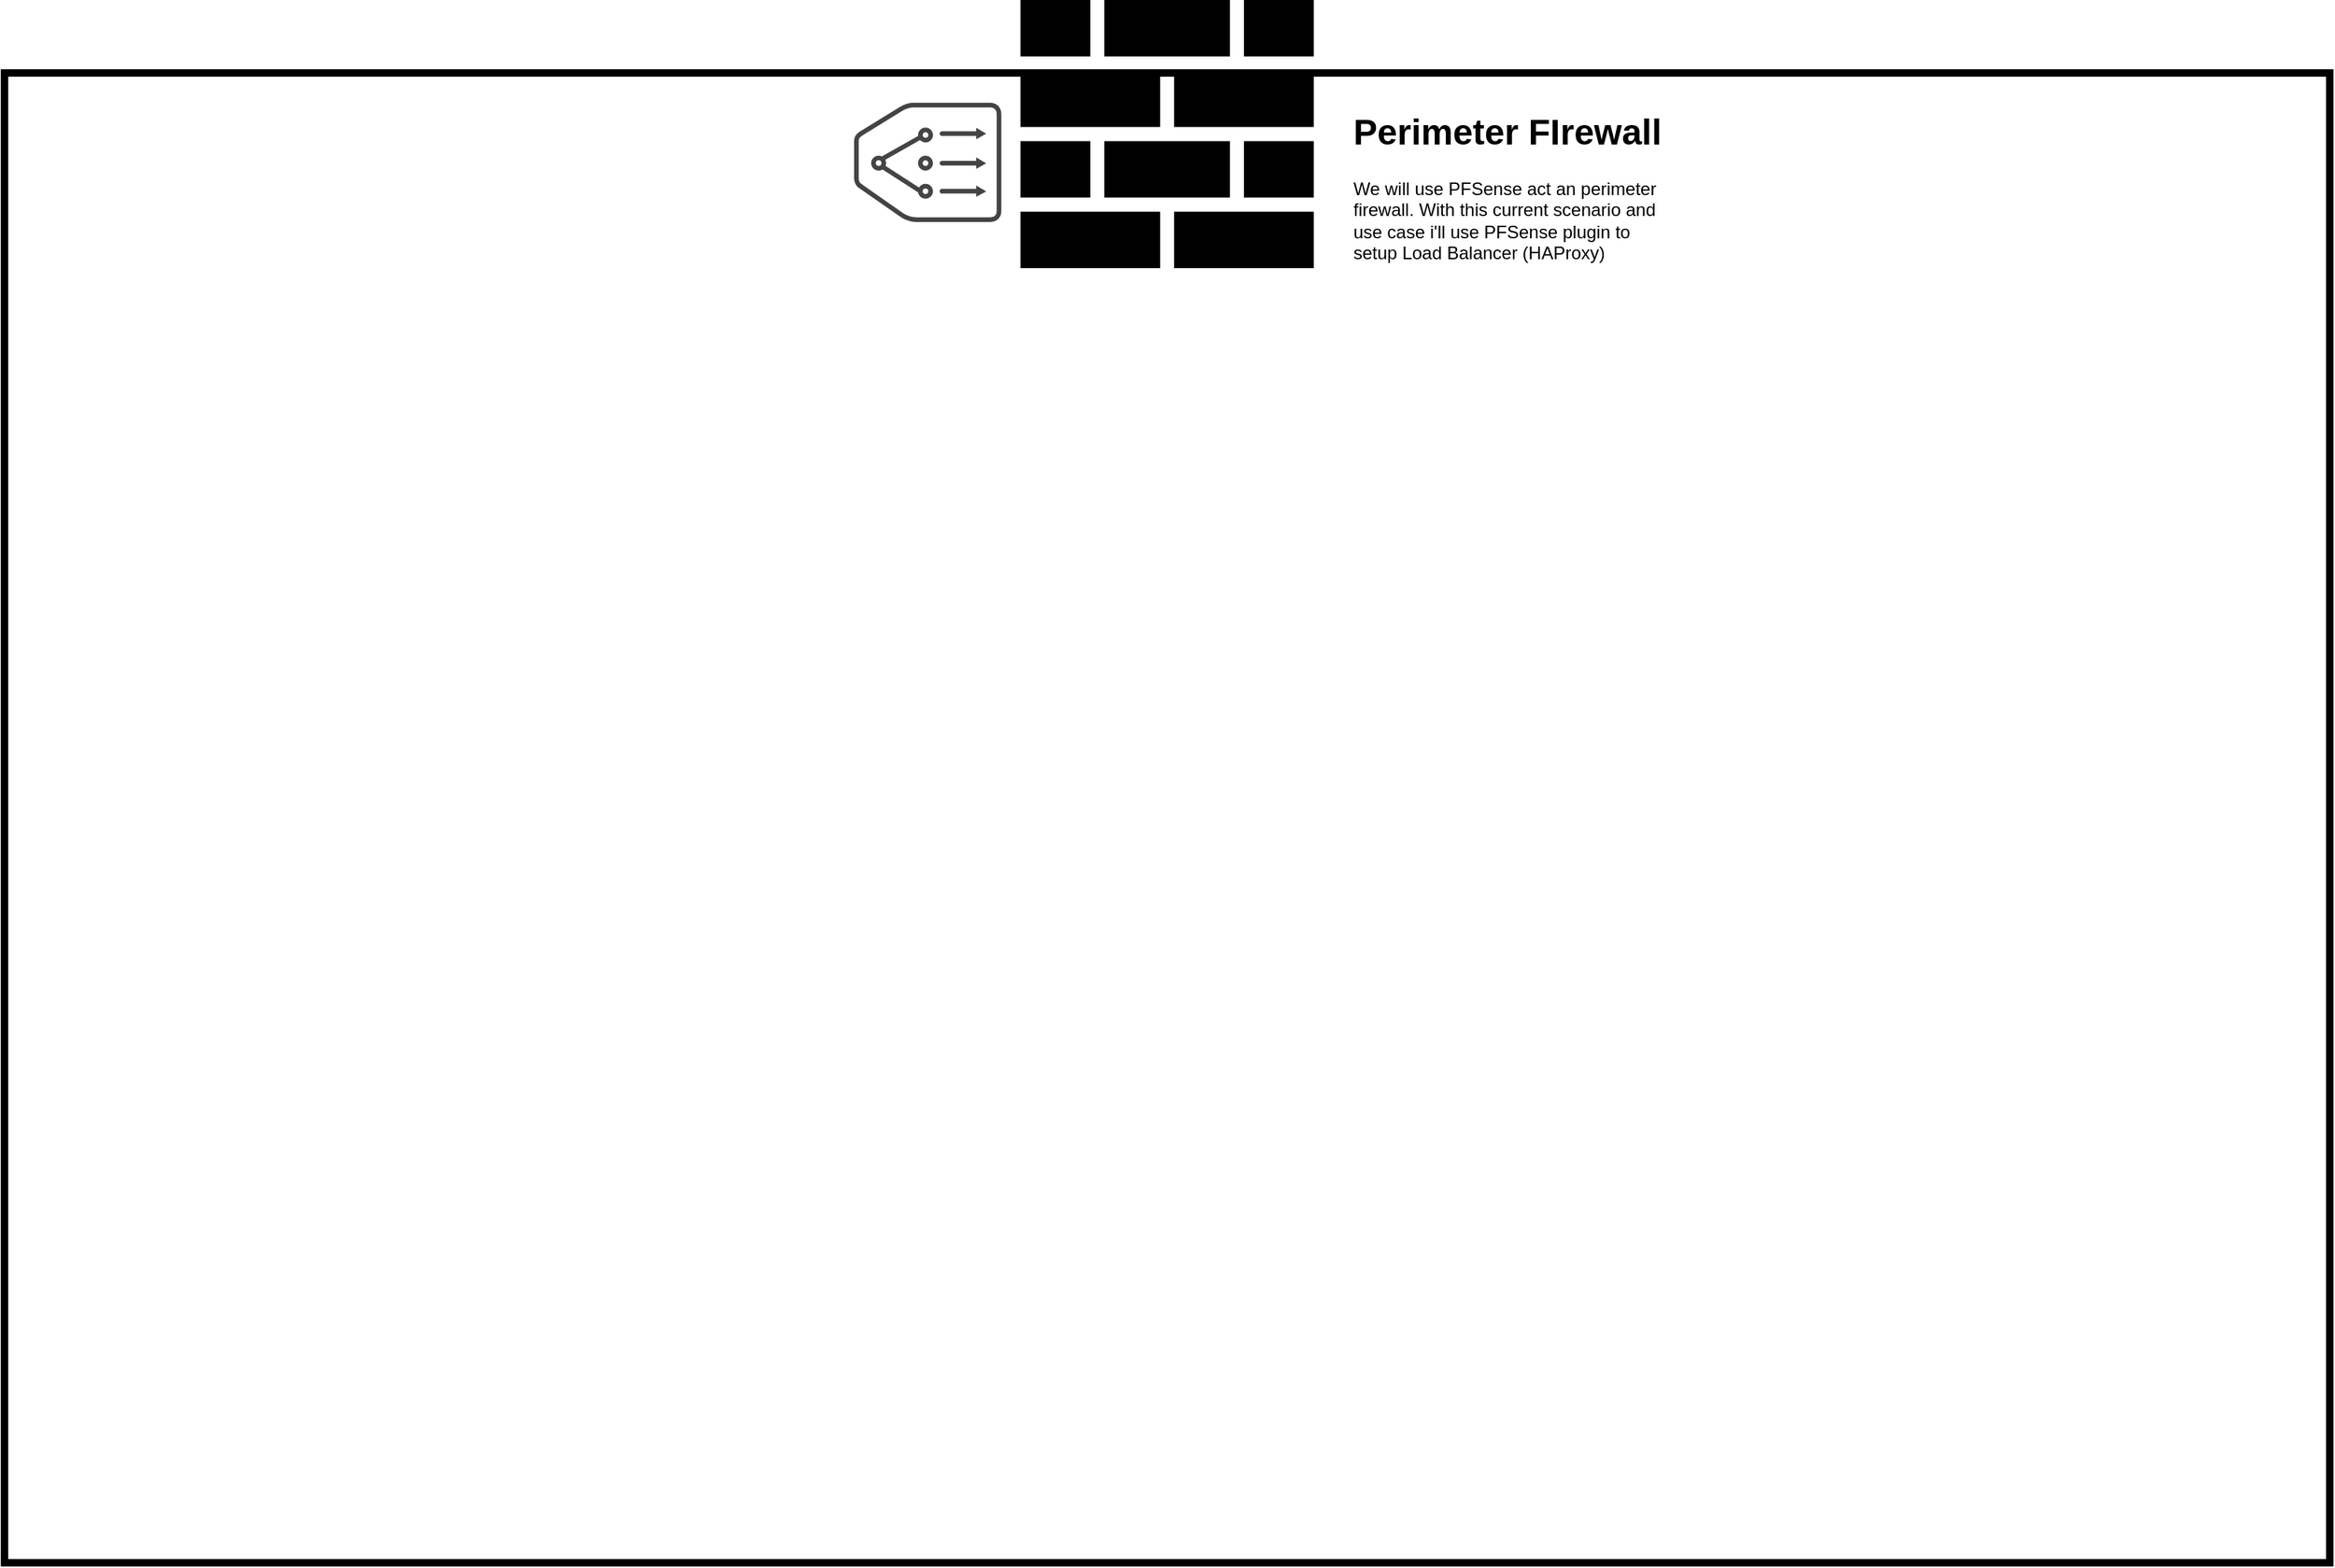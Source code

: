 <mxfile version="20.8.19" type="github">
  <diagram name="Page-1" id="GwYC-b_EjRr_qeDUud27">
    <mxGraphModel dx="833" dy="484" grid="1" gridSize="10" guides="1" tooltips="1" connect="1" arrows="1" fold="1" page="1" pageScale="1" pageWidth="850" pageHeight="1100" math="0" shadow="0">
      <root>
        <mxCell id="0" />
        <mxCell id="1" parent="0" />
        <mxCell id="WCJweI1BIW7OrnVZNjCu-1" value="" style="rounded=0;whiteSpace=wrap;html=1;fillColor=#FFFFFF;strokeWidth=5;strokeColor=#000000;gradientColor=none;" vertex="1" parent="1">
          <mxGeometry x="80" y="80" width="1560" height="1000" as="geometry" />
        </mxCell>
        <mxCell id="WCJweI1BIW7OrnVZNjCu-11" value="" style="sketch=0;pointerEvents=1;shadow=0;dashed=0;html=1;strokeColor=none;fillColor=#000000;labelPosition=center;verticalLabelPosition=bottom;verticalAlign=top;outlineConnect=0;align=center;shape=mxgraph.office.concepts.firewall;strokeWidth=5;" vertex="1" parent="1">
          <mxGeometry x="761.63" y="31" width="196.74" height="180" as="geometry" />
        </mxCell>
        <mxCell id="WCJweI1BIW7OrnVZNjCu-12" value="" style="sketch=0;pointerEvents=1;shadow=0;dashed=0;html=1;strokeColor=none;fillColor=#434445;aspect=fixed;labelPosition=center;verticalLabelPosition=bottom;verticalAlign=top;align=center;outlineConnect=0;shape=mxgraph.vvd.nsx_edge_and_load_balancer;strokeWidth=5;" vertex="1" parent="1">
          <mxGeometry x="650" y="100" width="98.77" height="80" as="geometry" />
        </mxCell>
        <mxCell id="WCJweI1BIW7OrnVZNjCu-13" value="&lt;h1&gt;Perimeter FIrewall&lt;/h1&gt;&lt;p&gt;We will use PFSense act an perimeter firewall. With this current scenario and use case i&#39;ll use PFSense plugin to setup Load Balancer (HAProxy)&amp;nbsp;&lt;/p&gt;" style="text;html=1;strokeColor=none;fillColor=none;spacing=5;spacingTop=-20;whiteSpace=wrap;overflow=hidden;rounded=0;" vertex="1" parent="1">
          <mxGeometry x="980" y="100" width="221.63" height="139.98" as="geometry" />
        </mxCell>
      </root>
    </mxGraphModel>
  </diagram>
</mxfile>
